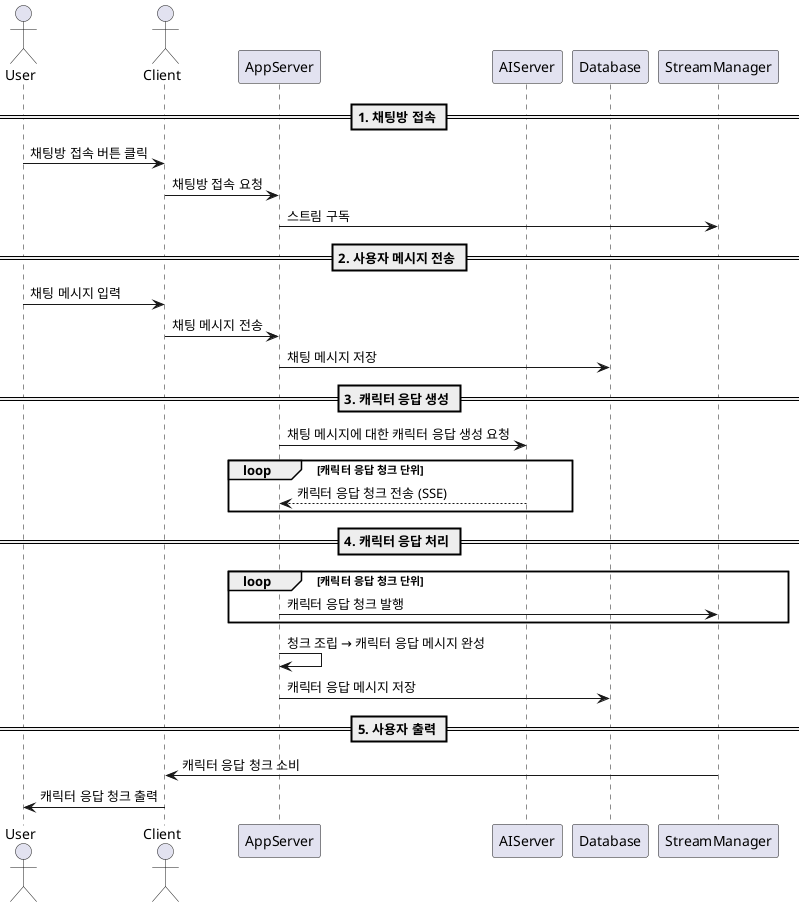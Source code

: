 @startuml
actor User
actor Client
participant AppServer
participant AIServer
participant Database
participant StreamManager

== 1. 채팅방 접속 ==
User -> Client : 채팅방 접속 버튼 클릭
Client -> AppServer : 채팅방 접속 요청
AppServer -> StreamManager : 스트림 구독

== 2. 사용자 메시지 전송 ==
User -> Client : 채팅 메시지 입력
Client -> AppServer : 채팅 메시지 전송
AppServer -> Database : 채팅 메시지 저장

== 3. 캐릭터 응답 생성 ==
AppServer -> AIServer : 채팅 메시지에 대한 캐릭터 응답 생성 요청
loop 캐릭터 응답 청크 단위
    AIServer --> AppServer : 캐릭터 응답 청크 전송 (SSE)
end

== 4. 캐릭터 응답 처리 ==
loop 캐릭터 응답 청크 단위
    AppServer -> StreamManager : 캐릭터 응답 청크 발행
end

AppServer -> AppServer : 청크 조립 → 캐릭터 응답 메시지 완성
AppServer -> Database : 캐릭터 응답 메시지 저장

== 5. 사용자 출력 ==
StreamManager -> Client : 캐릭터 응답 청크 소비
Client -> User : 캐릭터 응답 청크 출력

@enduml